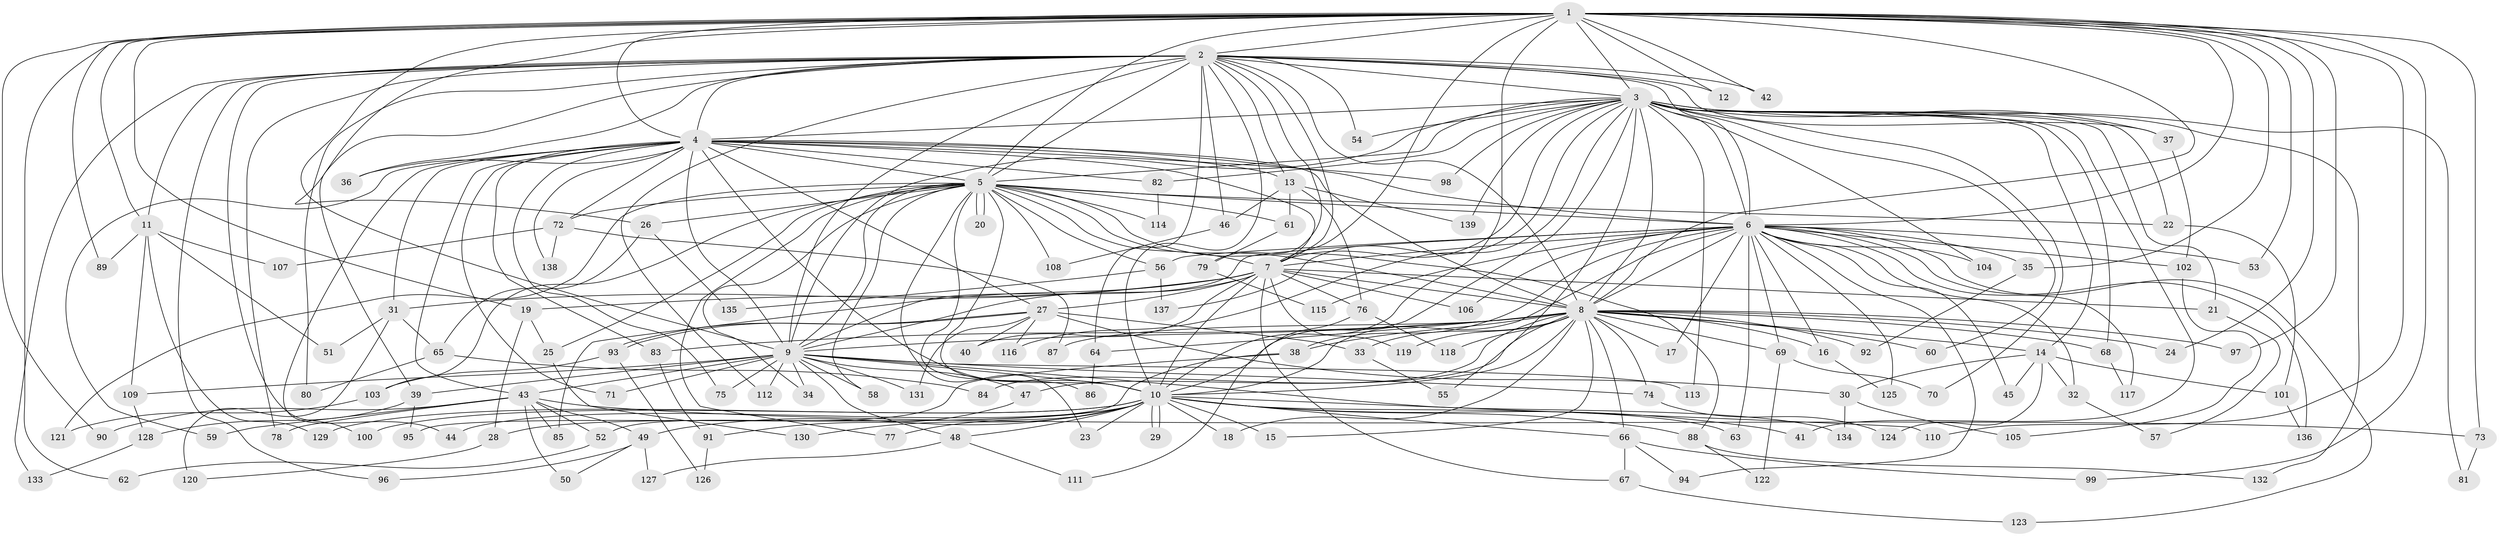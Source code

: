 // coarse degree distribution, {40: 0.009174311926605505, 37: 0.009174311926605505, 23: 0.009174311926605505, 20: 0.009174311926605505, 38: 0.009174311926605505, 15: 0.009174311926605505, 22: 0.009174311926605505, 8: 0.009174311926605505, 2: 0.5596330275229358, 6: 0.009174311926605505, 7: 0.01834862385321101, 3: 0.1651376146788991, 5: 0.045871559633027525, 1: 0.027522935779816515, 4: 0.08256880733944955, 9: 0.009174311926605505, 10: 0.009174311926605505}
// Generated by graph-tools (version 1.1) at 2025/51/02/27/25 19:51:53]
// undirected, 139 vertices, 303 edges
graph export_dot {
graph [start="1"]
  node [color=gray90,style=filled];
  1;
  2;
  3;
  4;
  5;
  6;
  7;
  8;
  9;
  10;
  11;
  12;
  13;
  14;
  15;
  16;
  17;
  18;
  19;
  20;
  21;
  22;
  23;
  24;
  25;
  26;
  27;
  28;
  29;
  30;
  31;
  32;
  33;
  34;
  35;
  36;
  37;
  38;
  39;
  40;
  41;
  42;
  43;
  44;
  45;
  46;
  47;
  48;
  49;
  50;
  51;
  52;
  53;
  54;
  55;
  56;
  57;
  58;
  59;
  60;
  61;
  62;
  63;
  64;
  65;
  66;
  67;
  68;
  69;
  70;
  71;
  72;
  73;
  74;
  75;
  76;
  77;
  78;
  79;
  80;
  81;
  82;
  83;
  84;
  85;
  86;
  87;
  88;
  89;
  90;
  91;
  92;
  93;
  94;
  95;
  96;
  97;
  98;
  99;
  100;
  101;
  102;
  103;
  104;
  105;
  106;
  107;
  108;
  109;
  110;
  111;
  112;
  113;
  114;
  115;
  116;
  117;
  118;
  119;
  120;
  121;
  122;
  123;
  124;
  125;
  126;
  127;
  128;
  129;
  130;
  131;
  132;
  133;
  134;
  135;
  136;
  137;
  138;
  139;
  1 -- 2;
  1 -- 3;
  1 -- 4;
  1 -- 5;
  1 -- 6;
  1 -- 7;
  1 -- 8;
  1 -- 9;
  1 -- 10;
  1 -- 11;
  1 -- 12;
  1 -- 19;
  1 -- 24;
  1 -- 26;
  1 -- 35;
  1 -- 42;
  1 -- 53;
  1 -- 62;
  1 -- 73;
  1 -- 89;
  1 -- 90;
  1 -- 97;
  1 -- 99;
  1 -- 110;
  2 -- 3;
  2 -- 4;
  2 -- 5;
  2 -- 6;
  2 -- 7;
  2 -- 8;
  2 -- 9;
  2 -- 10;
  2 -- 11;
  2 -- 12;
  2 -- 13;
  2 -- 36;
  2 -- 37;
  2 -- 39;
  2 -- 42;
  2 -- 46;
  2 -- 54;
  2 -- 64;
  2 -- 78;
  2 -- 79;
  2 -- 80;
  2 -- 96;
  2 -- 100;
  2 -- 112;
  2 -- 133;
  3 -- 4;
  3 -- 5;
  3 -- 6;
  3 -- 7;
  3 -- 8;
  3 -- 9;
  3 -- 10;
  3 -- 14;
  3 -- 21;
  3 -- 22;
  3 -- 37;
  3 -- 41;
  3 -- 54;
  3 -- 55;
  3 -- 60;
  3 -- 68;
  3 -- 70;
  3 -- 81;
  3 -- 82;
  3 -- 98;
  3 -- 104;
  3 -- 113;
  3 -- 116;
  3 -- 132;
  3 -- 137;
  3 -- 139;
  4 -- 5;
  4 -- 6;
  4 -- 7;
  4 -- 8;
  4 -- 9;
  4 -- 10;
  4 -- 13;
  4 -- 27;
  4 -- 31;
  4 -- 36;
  4 -- 43;
  4 -- 44;
  4 -- 59;
  4 -- 71;
  4 -- 72;
  4 -- 75;
  4 -- 82;
  4 -- 83;
  4 -- 98;
  4 -- 138;
  5 -- 6;
  5 -- 7;
  5 -- 8;
  5 -- 9;
  5 -- 10;
  5 -- 20;
  5 -- 20;
  5 -- 22;
  5 -- 23;
  5 -- 25;
  5 -- 26;
  5 -- 34;
  5 -- 56;
  5 -- 58;
  5 -- 61;
  5 -- 72;
  5 -- 77;
  5 -- 86;
  5 -- 88;
  5 -- 103;
  5 -- 108;
  5 -- 114;
  5 -- 121;
  6 -- 7;
  6 -- 8;
  6 -- 9;
  6 -- 10;
  6 -- 16;
  6 -- 17;
  6 -- 32;
  6 -- 35;
  6 -- 38;
  6 -- 45;
  6 -- 53;
  6 -- 56;
  6 -- 63;
  6 -- 69;
  6 -- 94;
  6 -- 102;
  6 -- 104;
  6 -- 106;
  6 -- 115;
  6 -- 117;
  6 -- 123;
  6 -- 125;
  6 -- 136;
  7 -- 8;
  7 -- 9;
  7 -- 10;
  7 -- 19;
  7 -- 21;
  7 -- 27;
  7 -- 31;
  7 -- 40;
  7 -- 67;
  7 -- 76;
  7 -- 85;
  7 -- 106;
  7 -- 119;
  8 -- 9;
  8 -- 10;
  8 -- 14;
  8 -- 15;
  8 -- 16;
  8 -- 17;
  8 -- 18;
  8 -- 24;
  8 -- 33;
  8 -- 38;
  8 -- 47;
  8 -- 60;
  8 -- 64;
  8 -- 66;
  8 -- 68;
  8 -- 69;
  8 -- 74;
  8 -- 83;
  8 -- 84;
  8 -- 87;
  8 -- 92;
  8 -- 97;
  8 -- 118;
  8 -- 119;
  9 -- 10;
  9 -- 34;
  9 -- 39;
  9 -- 43;
  9 -- 47;
  9 -- 48;
  9 -- 58;
  9 -- 71;
  9 -- 74;
  9 -- 75;
  9 -- 109;
  9 -- 112;
  9 -- 113;
  9 -- 131;
  9 -- 134;
  10 -- 15;
  10 -- 18;
  10 -- 23;
  10 -- 28;
  10 -- 29;
  10 -- 29;
  10 -- 41;
  10 -- 44;
  10 -- 48;
  10 -- 49;
  10 -- 63;
  10 -- 66;
  10 -- 77;
  10 -- 88;
  10 -- 100;
  10 -- 110;
  10 -- 129;
  10 -- 130;
  11 -- 51;
  11 -- 89;
  11 -- 107;
  11 -- 109;
  11 -- 129;
  13 -- 46;
  13 -- 61;
  13 -- 76;
  13 -- 139;
  14 -- 30;
  14 -- 32;
  14 -- 45;
  14 -- 101;
  14 -- 124;
  16 -- 125;
  19 -- 25;
  19 -- 28;
  21 -- 57;
  22 -- 101;
  25 -- 130;
  26 -- 65;
  26 -- 135;
  27 -- 30;
  27 -- 33;
  27 -- 40;
  27 -- 93;
  27 -- 93;
  27 -- 116;
  27 -- 131;
  28 -- 120;
  30 -- 105;
  30 -- 134;
  31 -- 51;
  31 -- 65;
  31 -- 120;
  32 -- 57;
  33 -- 55;
  35 -- 92;
  37 -- 102;
  38 -- 52;
  38 -- 95;
  39 -- 95;
  39 -- 128;
  43 -- 49;
  43 -- 50;
  43 -- 52;
  43 -- 59;
  43 -- 73;
  43 -- 78;
  43 -- 85;
  43 -- 90;
  46 -- 108;
  47 -- 91;
  48 -- 111;
  48 -- 127;
  49 -- 50;
  49 -- 96;
  49 -- 127;
  52 -- 62;
  56 -- 135;
  56 -- 137;
  61 -- 79;
  64 -- 86;
  65 -- 80;
  65 -- 84;
  66 -- 67;
  66 -- 94;
  66 -- 99;
  67 -- 123;
  68 -- 117;
  69 -- 70;
  69 -- 122;
  72 -- 87;
  72 -- 107;
  72 -- 138;
  73 -- 81;
  74 -- 124;
  76 -- 111;
  76 -- 118;
  79 -- 115;
  82 -- 114;
  83 -- 91;
  88 -- 122;
  88 -- 132;
  91 -- 126;
  93 -- 103;
  93 -- 126;
  101 -- 136;
  102 -- 105;
  103 -- 121;
  109 -- 128;
  128 -- 133;
}
